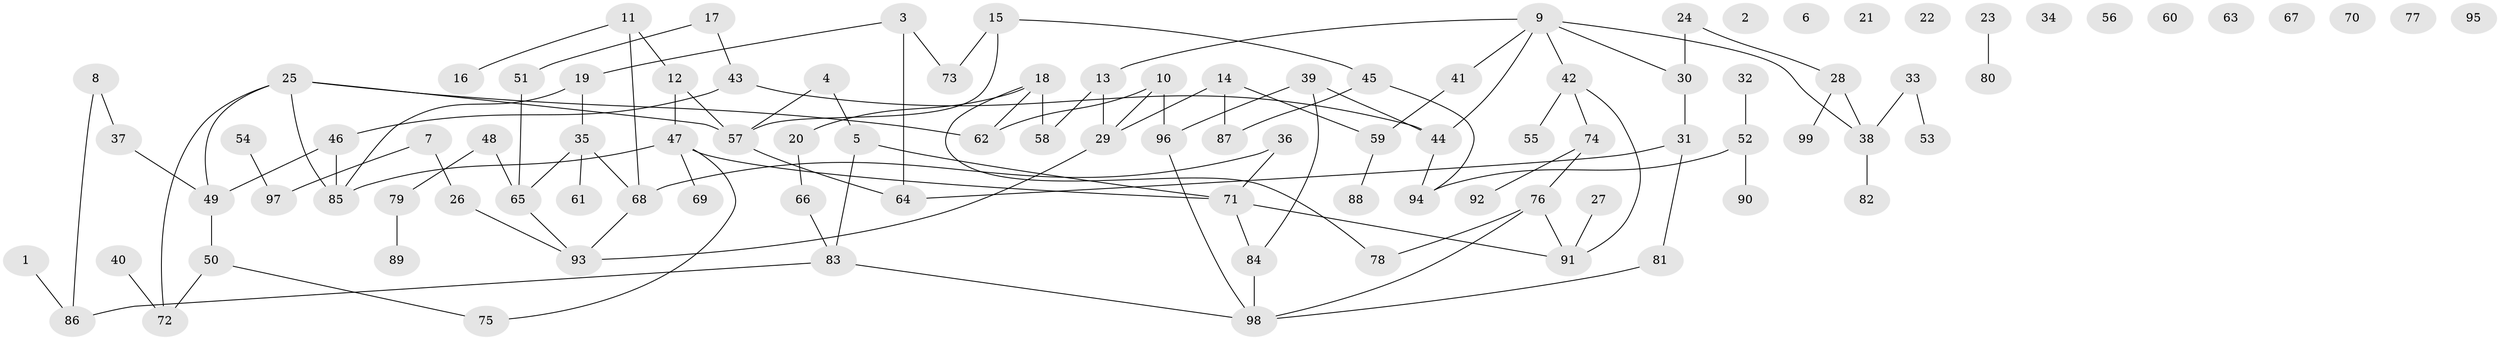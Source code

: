 // Generated by graph-tools (version 1.1) at 2025/49/03/09/25 03:49:14]
// undirected, 99 vertices, 115 edges
graph export_dot {
graph [start="1"]
  node [color=gray90,style=filled];
  1;
  2;
  3;
  4;
  5;
  6;
  7;
  8;
  9;
  10;
  11;
  12;
  13;
  14;
  15;
  16;
  17;
  18;
  19;
  20;
  21;
  22;
  23;
  24;
  25;
  26;
  27;
  28;
  29;
  30;
  31;
  32;
  33;
  34;
  35;
  36;
  37;
  38;
  39;
  40;
  41;
  42;
  43;
  44;
  45;
  46;
  47;
  48;
  49;
  50;
  51;
  52;
  53;
  54;
  55;
  56;
  57;
  58;
  59;
  60;
  61;
  62;
  63;
  64;
  65;
  66;
  67;
  68;
  69;
  70;
  71;
  72;
  73;
  74;
  75;
  76;
  77;
  78;
  79;
  80;
  81;
  82;
  83;
  84;
  85;
  86;
  87;
  88;
  89;
  90;
  91;
  92;
  93;
  94;
  95;
  96;
  97;
  98;
  99;
  1 -- 86;
  3 -- 19;
  3 -- 64;
  3 -- 73;
  4 -- 5;
  4 -- 57;
  5 -- 71;
  5 -- 83;
  7 -- 26;
  7 -- 97;
  8 -- 37;
  8 -- 86;
  9 -- 13;
  9 -- 30;
  9 -- 38;
  9 -- 41;
  9 -- 42;
  9 -- 44;
  10 -- 29;
  10 -- 62;
  10 -- 96;
  11 -- 12;
  11 -- 16;
  11 -- 68;
  12 -- 47;
  12 -- 57;
  13 -- 29;
  13 -- 58;
  14 -- 29;
  14 -- 59;
  14 -- 87;
  15 -- 45;
  15 -- 57;
  15 -- 73;
  17 -- 43;
  17 -- 51;
  18 -- 20;
  18 -- 58;
  18 -- 62;
  18 -- 78;
  19 -- 35;
  19 -- 85;
  20 -- 66;
  23 -- 80;
  24 -- 28;
  24 -- 30;
  25 -- 49;
  25 -- 57;
  25 -- 62;
  25 -- 72;
  25 -- 85;
  26 -- 93;
  27 -- 91;
  28 -- 38;
  28 -- 99;
  29 -- 93;
  30 -- 31;
  31 -- 64;
  31 -- 81;
  32 -- 52;
  33 -- 38;
  33 -- 53;
  35 -- 61;
  35 -- 65;
  35 -- 68;
  36 -- 68;
  36 -- 71;
  37 -- 49;
  38 -- 82;
  39 -- 44;
  39 -- 84;
  39 -- 96;
  40 -- 72;
  41 -- 59;
  42 -- 55;
  42 -- 74;
  42 -- 91;
  43 -- 44;
  43 -- 46;
  44 -- 94;
  45 -- 87;
  45 -- 94;
  46 -- 49;
  46 -- 85;
  47 -- 69;
  47 -- 71;
  47 -- 75;
  47 -- 85;
  48 -- 65;
  48 -- 79;
  49 -- 50;
  50 -- 72;
  50 -- 75;
  51 -- 65;
  52 -- 90;
  52 -- 94;
  54 -- 97;
  57 -- 64;
  59 -- 88;
  65 -- 93;
  66 -- 83;
  68 -- 93;
  71 -- 84;
  71 -- 91;
  74 -- 76;
  74 -- 92;
  76 -- 78;
  76 -- 91;
  76 -- 98;
  79 -- 89;
  81 -- 98;
  83 -- 86;
  83 -- 98;
  84 -- 98;
  96 -- 98;
}
